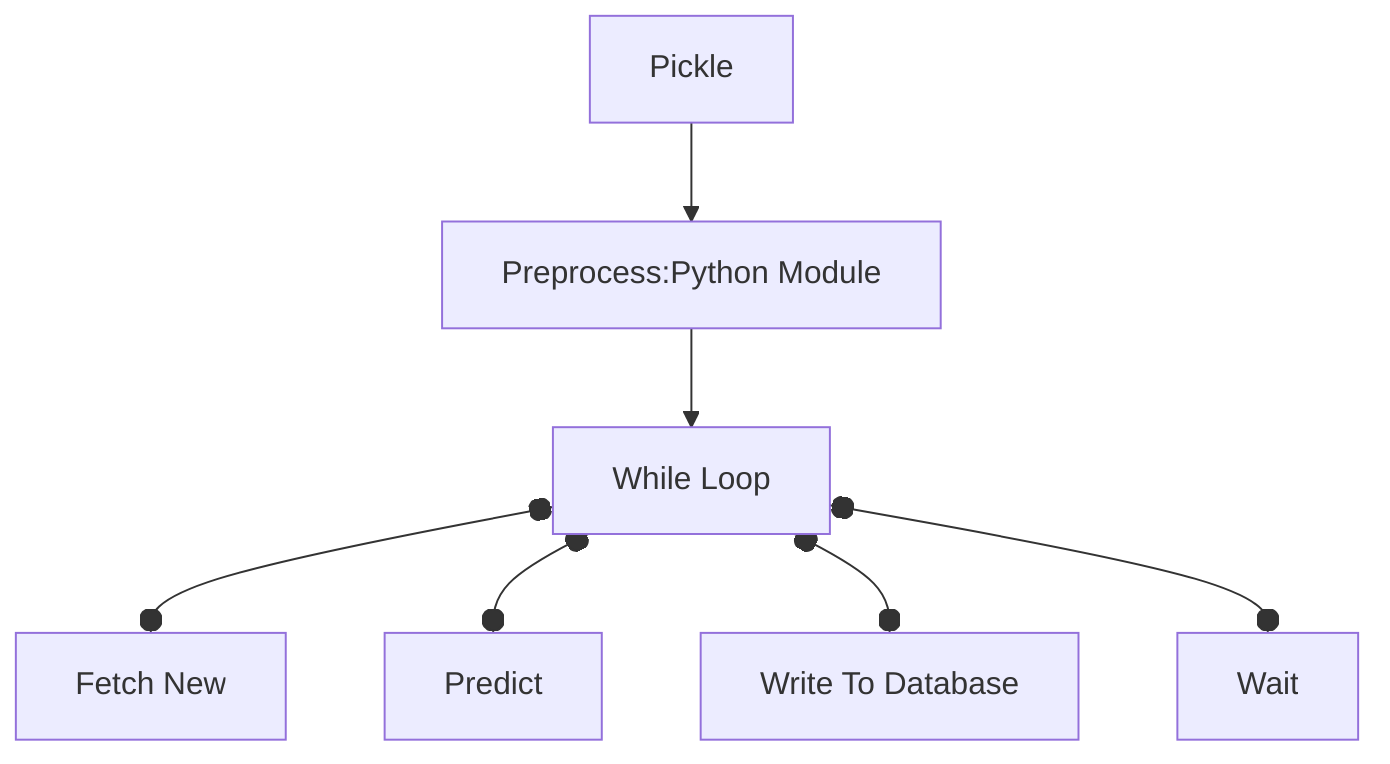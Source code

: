 flowchart TD;

    WH[While Loop]
    FN[Fetch New]
    PR[Predict]
    PE[Preprocess:Python Module]
    PI[Pickle]
    WR[Write To Database]
    WA[Wait]

    PI-->PE
    PE-->WH

    WH o--o FN
    WH o--o PR
    WH o--o WR
    WH o--o WA